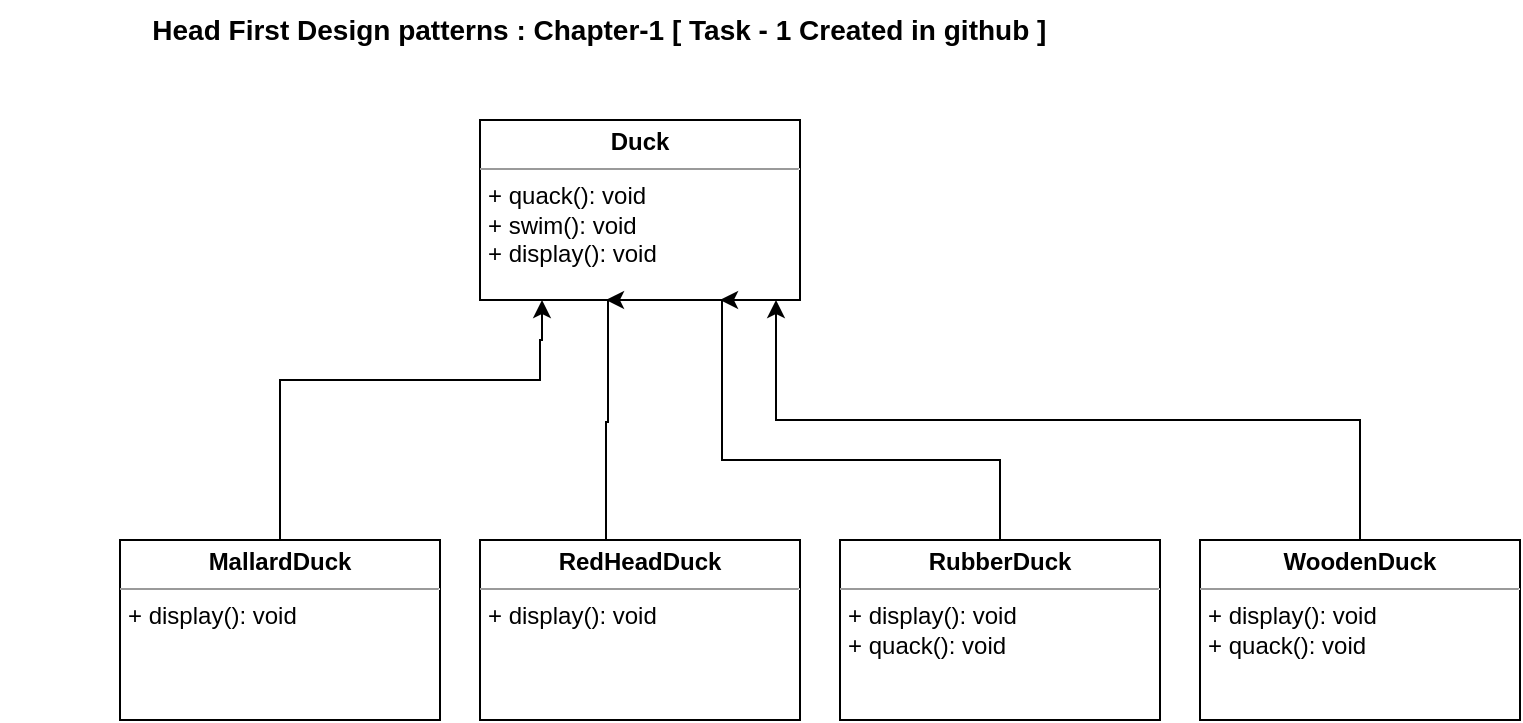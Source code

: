 <mxfile version="22.0.4" type="github">
  <diagram id="C5RBs43oDa-KdzZeNtuy" name="Page-1">
    <mxGraphModel dx="1781" dy="610" grid="1" gridSize="10" guides="1" tooltips="1" connect="1" arrows="1" fold="1" page="1" pageScale="1" pageWidth="827" pageHeight="1169" math="0" shadow="0">
      <root>
        <mxCell id="WIyWlLk6GJQsqaUBKTNV-0" />
        <mxCell id="WIyWlLk6GJQsqaUBKTNV-1" parent="WIyWlLk6GJQsqaUBKTNV-0" />
        <mxCell id="fgLN24fOz3OFsLF2NS9Z-0" value="&lt;p style=&quot;margin:0px;margin-top:4px;text-align:center;&quot;&gt;&lt;b&gt;Duck&lt;/b&gt;&lt;/p&gt;&lt;hr size=&quot;1&quot;&gt;&lt;p style=&quot;margin:0px;margin-left:4px;&quot;&gt;&lt;/p&gt;&lt;p style=&quot;margin:0px;margin-left:4px;&quot;&gt;+ quack(): void&lt;/p&gt;&lt;p style=&quot;margin:0px;margin-left:4px;&quot;&gt;+ swim(): void&lt;/p&gt;&lt;p style=&quot;margin:0px;margin-left:4px;&quot;&gt;+ display(): void&lt;/p&gt;" style="verticalAlign=top;align=left;overflow=fill;fontSize=12;fontFamily=Helvetica;html=1;whiteSpace=wrap;" vertex="1" parent="WIyWlLk6GJQsqaUBKTNV-1">
          <mxGeometry x="210" y="70" width="160" height="90" as="geometry" />
        </mxCell>
        <mxCell id="fgLN24fOz3OFsLF2NS9Z-10" style="edgeStyle=orthogonalEdgeStyle;rounded=0;orthogonalLoop=1;jettySize=auto;html=1;" edge="1" parent="WIyWlLk6GJQsqaUBKTNV-1" source="fgLN24fOz3OFsLF2NS9Z-1">
          <mxGeometry relative="1" as="geometry">
            <mxPoint x="241" y="160" as="targetPoint" />
            <Array as="points">
              <mxPoint x="110" y="200" />
              <mxPoint x="240" y="200" />
              <mxPoint x="240" y="180" />
              <mxPoint x="241" y="180" />
            </Array>
          </mxGeometry>
        </mxCell>
        <mxCell id="fgLN24fOz3OFsLF2NS9Z-1" value="&lt;p style=&quot;margin:0px;margin-top:4px;text-align:center;&quot;&gt;&lt;b&gt;MallardDuck&lt;/b&gt;&lt;/p&gt;&lt;hr size=&quot;1&quot;&gt;&lt;p style=&quot;margin:0px;margin-left:4px;&quot;&gt;&lt;/p&gt;&lt;p style=&quot;margin:0px;margin-left:4px;&quot;&gt;&lt;span style=&quot;background-color: initial;&quot;&gt;+ display(): void&lt;/span&gt;&lt;br&gt;&lt;/p&gt;" style="verticalAlign=top;align=left;overflow=fill;fontSize=12;fontFamily=Helvetica;html=1;whiteSpace=wrap;" vertex="1" parent="WIyWlLk6GJQsqaUBKTNV-1">
          <mxGeometry x="30" y="280" width="160" height="90" as="geometry" />
        </mxCell>
        <mxCell id="fgLN24fOz3OFsLF2NS9Z-5" value="&lt;p style=&quot;margin:0px;margin-top:4px;text-align:center;&quot;&gt;&lt;b&gt;RedHeadDuck&lt;/b&gt;&lt;/p&gt;&lt;hr size=&quot;1&quot;&gt;&lt;p style=&quot;margin:0px;margin-left:4px;&quot;&gt;&lt;/p&gt;&lt;p style=&quot;margin:0px;margin-left:4px;&quot;&gt;&lt;span style=&quot;background-color: initial;&quot;&gt;+ display(): void&lt;/span&gt;&lt;br&gt;&lt;/p&gt;" style="verticalAlign=top;align=left;overflow=fill;fontSize=12;fontFamily=Helvetica;html=1;whiteSpace=wrap;" vertex="1" parent="WIyWlLk6GJQsqaUBKTNV-1">
          <mxGeometry x="210" y="280" width="160" height="90" as="geometry" />
        </mxCell>
        <mxCell id="fgLN24fOz3OFsLF2NS9Z-12" style="edgeStyle=orthogonalEdgeStyle;rounded=0;orthogonalLoop=1;jettySize=auto;html=1;entryX=0.75;entryY=1;entryDx=0;entryDy=0;" edge="1" parent="WIyWlLk6GJQsqaUBKTNV-1" source="fgLN24fOz3OFsLF2NS9Z-7" target="fgLN24fOz3OFsLF2NS9Z-0">
          <mxGeometry relative="1" as="geometry">
            <mxPoint x="330" y="170" as="targetPoint" />
            <Array as="points">
              <mxPoint x="470" y="240" />
              <mxPoint x="331" y="240" />
            </Array>
          </mxGeometry>
        </mxCell>
        <mxCell id="fgLN24fOz3OFsLF2NS9Z-7" value="&lt;p style=&quot;margin:0px;margin-top:4px;text-align:center;&quot;&gt;&lt;b&gt;RubberDuck&lt;/b&gt;&lt;/p&gt;&lt;hr size=&quot;1&quot;&gt;&lt;p style=&quot;margin:0px;margin-left:4px;&quot;&gt;&lt;/p&gt;&lt;p style=&quot;margin:0px;margin-left:4px;&quot;&gt;&lt;span style=&quot;background-color: initial;&quot;&gt;+ display(): void&lt;/span&gt;&lt;br&gt;&lt;/p&gt;&lt;p style=&quot;margin:0px;margin-left:4px;&quot;&gt;&lt;span style=&quot;background-color: initial;&quot;&gt;+ quack(): void&lt;/span&gt;&lt;/p&gt;" style="verticalAlign=top;align=left;overflow=fill;fontSize=12;fontFamily=Helvetica;html=1;whiteSpace=wrap;" vertex="1" parent="WIyWlLk6GJQsqaUBKTNV-1">
          <mxGeometry x="390" y="280" width="160" height="90" as="geometry" />
        </mxCell>
        <mxCell id="fgLN24fOz3OFsLF2NS9Z-8" value="&lt;p style=&quot;margin:0px;margin-top:4px;text-align:center;&quot;&gt;&lt;b&gt;WoodenDuck&lt;/b&gt;&lt;/p&gt;&lt;hr size=&quot;1&quot;&gt;&lt;p style=&quot;margin:0px;margin-left:4px;&quot;&gt;&lt;/p&gt;&lt;p style=&quot;margin:0px;margin-left:4px;&quot;&gt;&lt;span style=&quot;background-color: initial;&quot;&gt;+ display(): void&lt;/span&gt;&lt;br&gt;&lt;/p&gt;&lt;p style=&quot;margin:0px;margin-left:4px;&quot;&gt;&lt;span style=&quot;background-color: initial;&quot;&gt;+ quack(): void&lt;/span&gt;&lt;/p&gt;" style="verticalAlign=top;align=left;overflow=fill;fontSize=12;fontFamily=Helvetica;html=1;whiteSpace=wrap;" vertex="1" parent="WIyWlLk6GJQsqaUBKTNV-1">
          <mxGeometry x="570" y="280" width="160" height="90" as="geometry" />
        </mxCell>
        <mxCell id="fgLN24fOz3OFsLF2NS9Z-11" style="edgeStyle=orthogonalEdgeStyle;rounded=0;orthogonalLoop=1;jettySize=auto;html=1;" edge="1" parent="WIyWlLk6GJQsqaUBKTNV-1" source="fgLN24fOz3OFsLF2NS9Z-5">
          <mxGeometry relative="1" as="geometry">
            <mxPoint x="273" y="160" as="targetPoint" />
            <Array as="points">
              <mxPoint x="273" y="221" />
              <mxPoint x="274" y="221" />
            </Array>
          </mxGeometry>
        </mxCell>
        <mxCell id="fgLN24fOz3OFsLF2NS9Z-13" style="edgeStyle=orthogonalEdgeStyle;rounded=0;orthogonalLoop=1;jettySize=auto;html=1;entryX=0.925;entryY=1;entryDx=0;entryDy=0;entryPerimeter=0;" edge="1" parent="WIyWlLk6GJQsqaUBKTNV-1" source="fgLN24fOz3OFsLF2NS9Z-8" target="fgLN24fOz3OFsLF2NS9Z-0">
          <mxGeometry relative="1" as="geometry">
            <Array as="points">
              <mxPoint x="650" y="220" />
              <mxPoint x="358" y="220" />
            </Array>
          </mxGeometry>
        </mxCell>
        <mxCell id="fgLN24fOz3OFsLF2NS9Z-14" value="&lt;b style=&quot;font-size: 14px;&quot;&gt;&lt;span style=&quot;white-space: pre;&quot;&gt;&#x9;&lt;/span&gt;&lt;span style=&quot;white-space: pre;&quot;&gt;&#x9;&lt;/span&gt;Head First Design patterns : Chapter-1 [ Task - 1 Created in github ]&amp;nbsp;&lt;/b&gt;" style="text;html=1;align=center;verticalAlign=middle;resizable=0;points=[];autosize=1;strokeColor=none;fillColor=none;" vertex="1" parent="WIyWlLk6GJQsqaUBKTNV-1">
          <mxGeometry x="-30" y="10" width="540" height="30" as="geometry" />
        </mxCell>
      </root>
    </mxGraphModel>
  </diagram>
</mxfile>
